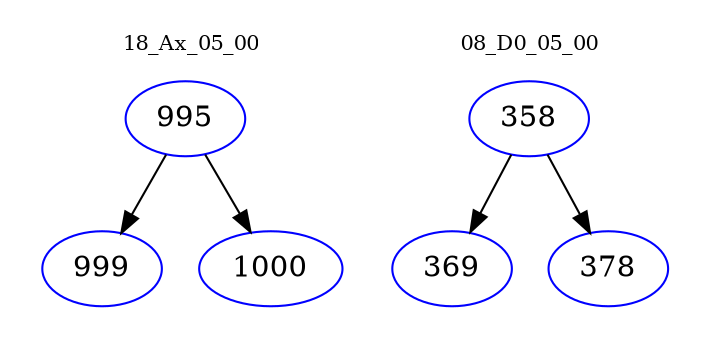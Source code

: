 digraph{
subgraph cluster_0 {
color = white
label = "18_Ax_05_00";
fontsize=10;
T0_995 [label="995", color="blue"]
T0_995 -> T0_999 [color="black"]
T0_999 [label="999", color="blue"]
T0_995 -> T0_1000 [color="black"]
T0_1000 [label="1000", color="blue"]
}
subgraph cluster_1 {
color = white
label = "08_D0_05_00";
fontsize=10;
T1_358 [label="358", color="blue"]
T1_358 -> T1_369 [color="black"]
T1_369 [label="369", color="blue"]
T1_358 -> T1_378 [color="black"]
T1_378 [label="378", color="blue"]
}
}

